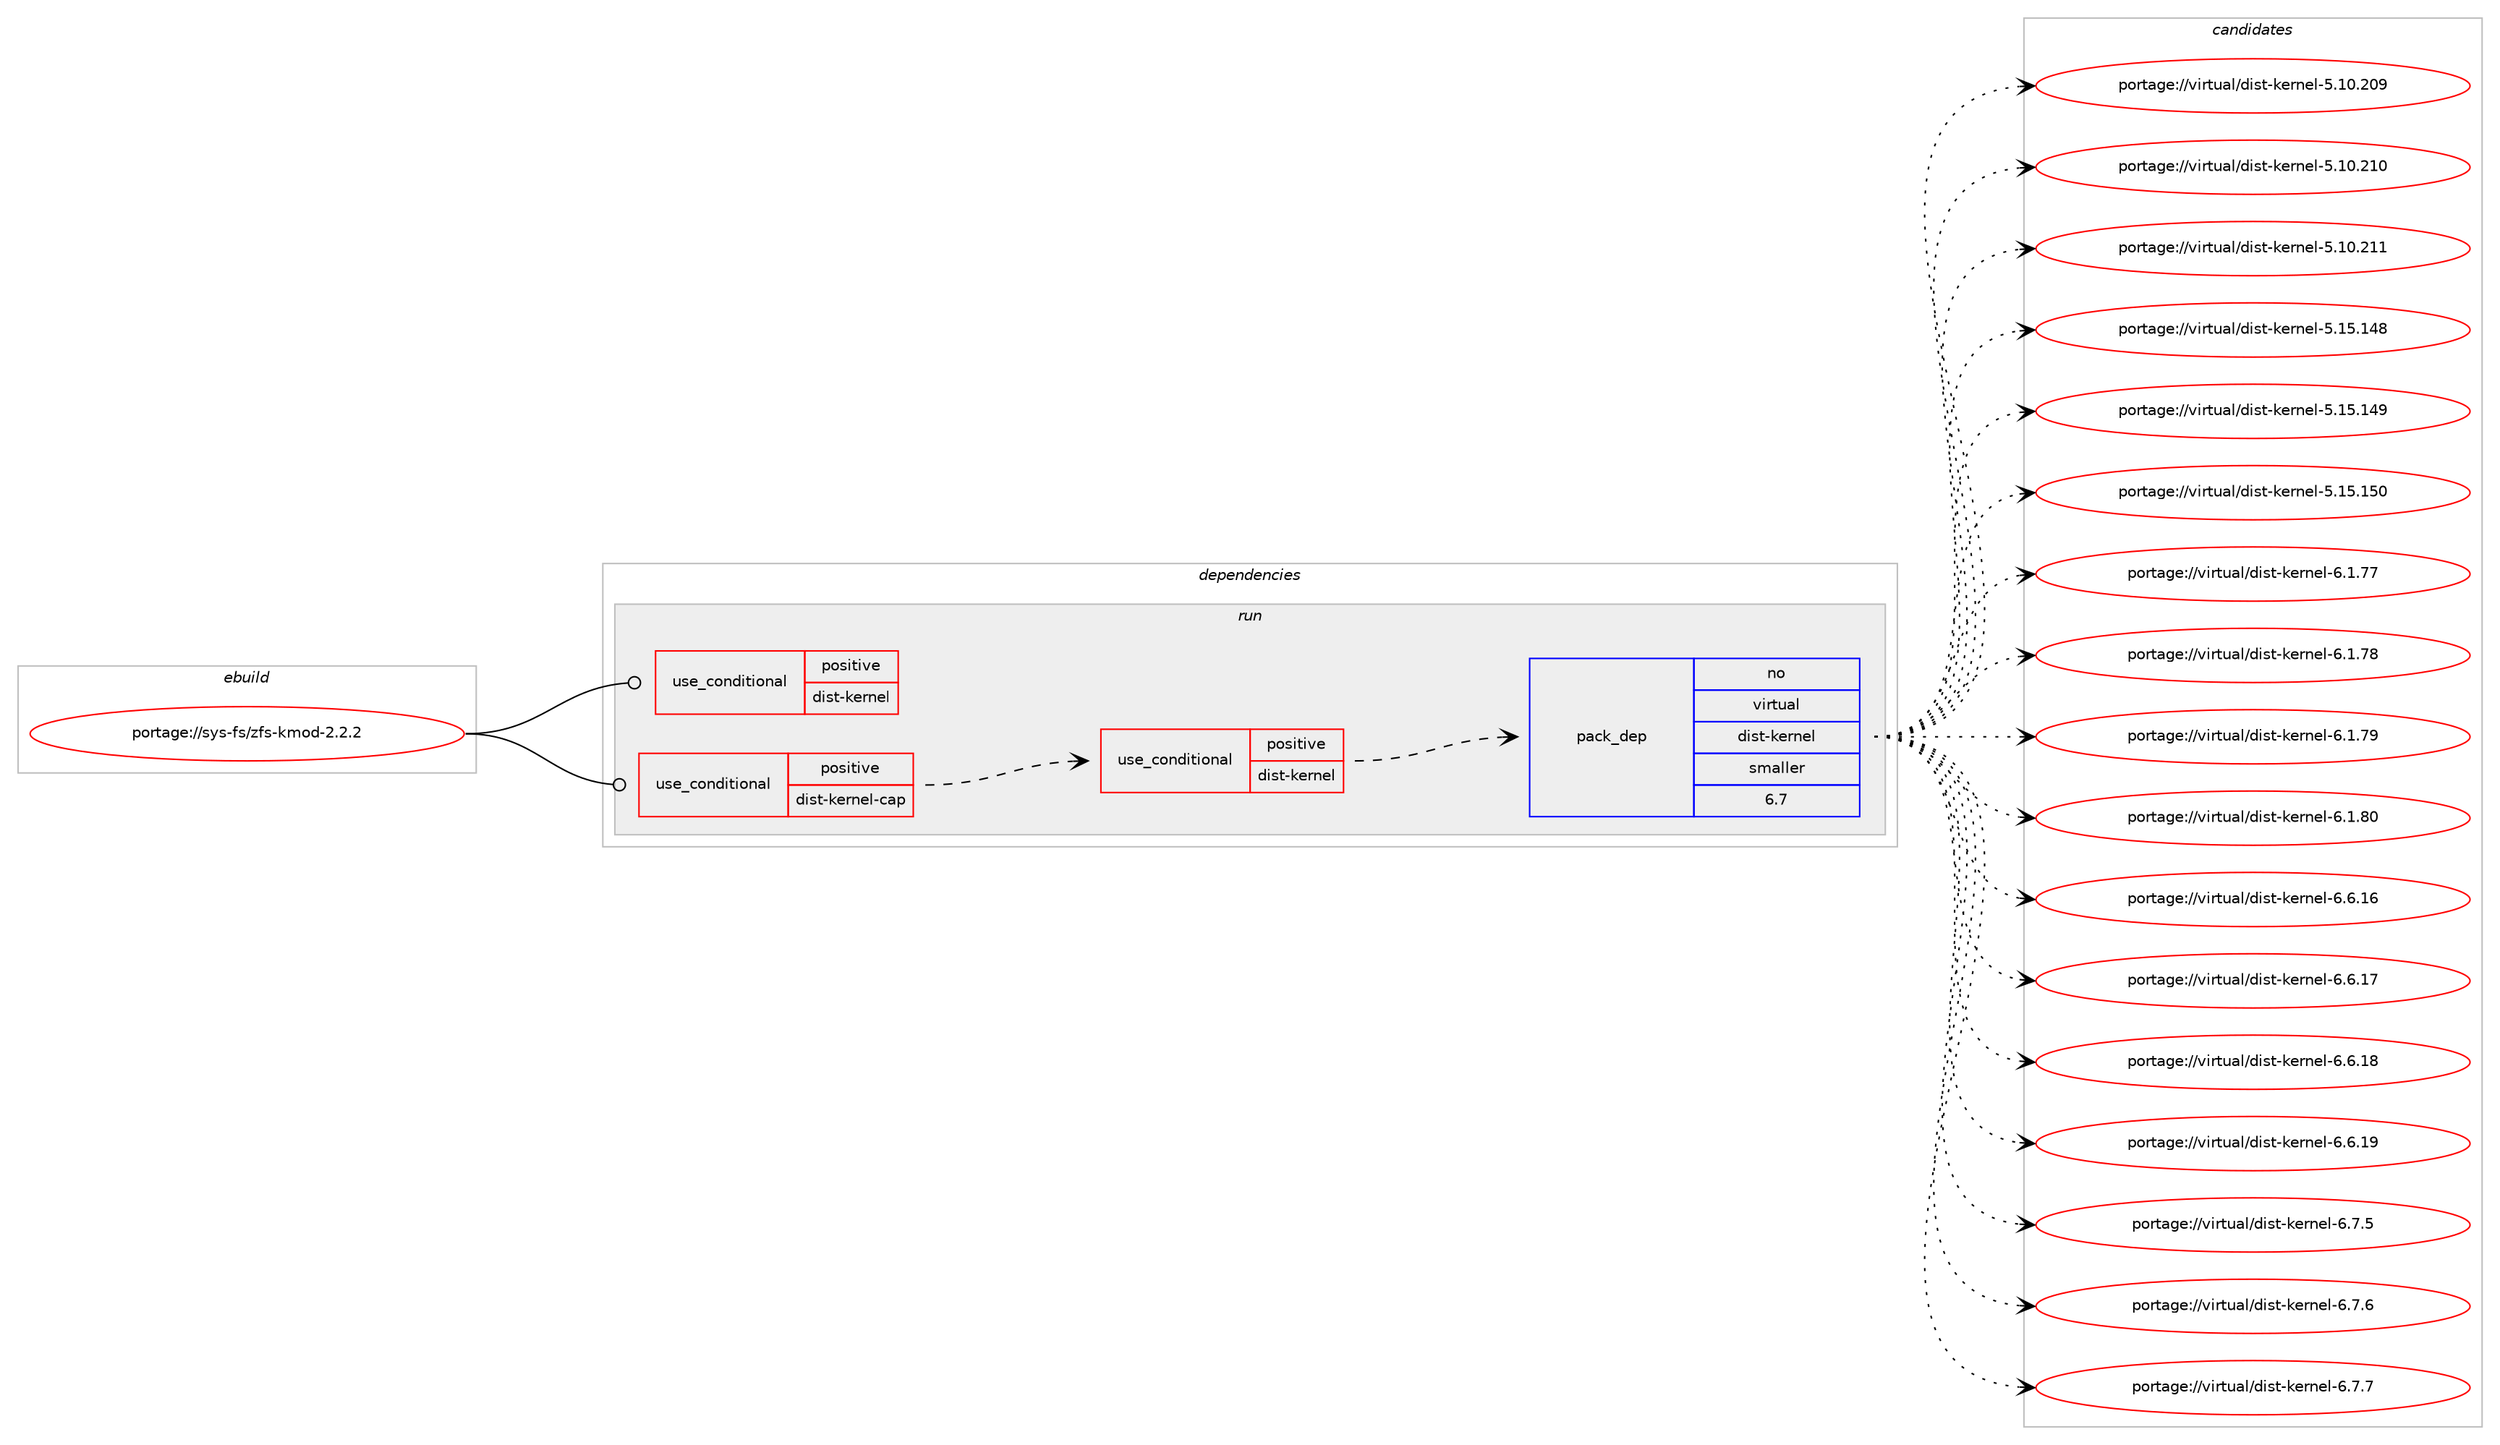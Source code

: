 digraph prolog {

# *************
# Graph options
# *************

newrank=true;
concentrate=true;
compound=true;
graph [rankdir=LR,fontname=Helvetica,fontsize=10,ranksep=1.5];#, ranksep=2.5, nodesep=0.2];
edge  [arrowhead=vee];
node  [fontname=Helvetica,fontsize=10];

# **********
# The ebuild
# **********

subgraph cluster_leftcol {
color=gray;
rank=same;
label=<<i>ebuild</i>>;
id [label="portage://sys-fs/zfs-kmod-2.2.2", color=red, width=4, href="../sys-fs/zfs-kmod-2.2.2.svg"];
}

# ****************
# The dependencies
# ****************

subgraph cluster_midcol {
color=gray;
label=<<i>dependencies</i>>;
subgraph cluster_compile {
fillcolor="#eeeeee";
style=filled;
label=<<i>compile</i>>;
# *** BEGIN UNKNOWN DEPENDENCY TYPE (TODO) ***
# id -> package_dependency(portage://sys-fs/zfs-kmod-2.2.2,install,no,virtual,linux-sources,none,[,,],[],[])
# *** END UNKNOWN DEPENDENCY TYPE (TODO) ***

}
subgraph cluster_compileandrun {
fillcolor="#eeeeee";
style=filled;
label=<<i>compile and run</i>>;
}
subgraph cluster_run {
fillcolor="#eeeeee";
style=filled;
label=<<i>run</i>>;
subgraph cond11166 {
dependency15790 [label=<<TABLE BORDER="0" CELLBORDER="1" CELLSPACING="0" CELLPADDING="4"><TR><TD ROWSPAN="3" CELLPADDING="10">use_conditional</TD></TR><TR><TD>positive</TD></TR><TR><TD>dist-kernel</TD></TR></TABLE>>, shape=none, color=red];
# *** BEGIN UNKNOWN DEPENDENCY TYPE (TODO) ***
# dependency15790 -> package_dependency(portage://sys-fs/zfs-kmod-2.2.2,run,no,virtual,dist-kernel,none,[,,],any_same_slot,[])
# *** END UNKNOWN DEPENDENCY TYPE (TODO) ***

}
id:e -> dependency15790:w [weight=20,style="solid",arrowhead="odot"];
subgraph cond11167 {
dependency15791 [label=<<TABLE BORDER="0" CELLBORDER="1" CELLSPACING="0" CELLPADDING="4"><TR><TD ROWSPAN="3" CELLPADDING="10">use_conditional</TD></TR><TR><TD>positive</TD></TR><TR><TD>dist-kernel-cap</TD></TR></TABLE>>, shape=none, color=red];
subgraph cond11168 {
dependency15792 [label=<<TABLE BORDER="0" CELLBORDER="1" CELLSPACING="0" CELLPADDING="4"><TR><TD ROWSPAN="3" CELLPADDING="10">use_conditional</TD></TR><TR><TD>positive</TD></TR><TR><TD>dist-kernel</TD></TR></TABLE>>, shape=none, color=red];
subgraph pack4481 {
dependency15793 [label=<<TABLE BORDER="0" CELLBORDER="1" CELLSPACING="0" CELLPADDING="4" WIDTH="220"><TR><TD ROWSPAN="6" CELLPADDING="30">pack_dep</TD></TR><TR><TD WIDTH="110">no</TD></TR><TR><TD>virtual</TD></TR><TR><TD>dist-kernel</TD></TR><TR><TD>smaller</TD></TR><TR><TD>6.7</TD></TR></TABLE>>, shape=none, color=blue];
}
dependency15792:e -> dependency15793:w [weight=20,style="dashed",arrowhead="vee"];
}
dependency15791:e -> dependency15792:w [weight=20,style="dashed",arrowhead="vee"];
}
id:e -> dependency15791:w [weight=20,style="solid",arrowhead="odot"];
# *** BEGIN UNKNOWN DEPENDENCY TYPE (TODO) ***
# id -> package_dependency(portage://sys-fs/zfs-kmod-2.2.2,run,no,sys-apps,kmod,none,[,,],[],[use(enable(tools),none)])
# *** END UNKNOWN DEPENDENCY TYPE (TODO) ***

}
}

# **************
# The candidates
# **************

subgraph cluster_choices {
rank=same;
color=gray;
label=<<i>candidates</i>>;

subgraph choice4481 {
color=black;
nodesep=1;
choice118105114116117971084710010511511645107101114110101108455346494846504857 [label="portage://virtual/dist-kernel-5.10.209", color=red, width=4,href="../virtual/dist-kernel-5.10.209.svg"];
choice118105114116117971084710010511511645107101114110101108455346494846504948 [label="portage://virtual/dist-kernel-5.10.210", color=red, width=4,href="../virtual/dist-kernel-5.10.210.svg"];
choice118105114116117971084710010511511645107101114110101108455346494846504949 [label="portage://virtual/dist-kernel-5.10.211", color=red, width=4,href="../virtual/dist-kernel-5.10.211.svg"];
choice118105114116117971084710010511511645107101114110101108455346495346495256 [label="portage://virtual/dist-kernel-5.15.148", color=red, width=4,href="../virtual/dist-kernel-5.15.148.svg"];
choice118105114116117971084710010511511645107101114110101108455346495346495257 [label="portage://virtual/dist-kernel-5.15.149", color=red, width=4,href="../virtual/dist-kernel-5.15.149.svg"];
choice118105114116117971084710010511511645107101114110101108455346495346495348 [label="portage://virtual/dist-kernel-5.15.150", color=red, width=4,href="../virtual/dist-kernel-5.15.150.svg"];
choice11810511411611797108471001051151164510710111411010110845544649465555 [label="portage://virtual/dist-kernel-6.1.77", color=red, width=4,href="../virtual/dist-kernel-6.1.77.svg"];
choice11810511411611797108471001051151164510710111411010110845544649465556 [label="portage://virtual/dist-kernel-6.1.78", color=red, width=4,href="../virtual/dist-kernel-6.1.78.svg"];
choice11810511411611797108471001051151164510710111411010110845544649465557 [label="portage://virtual/dist-kernel-6.1.79", color=red, width=4,href="../virtual/dist-kernel-6.1.79.svg"];
choice11810511411611797108471001051151164510710111411010110845544649465648 [label="portage://virtual/dist-kernel-6.1.80", color=red, width=4,href="../virtual/dist-kernel-6.1.80.svg"];
choice11810511411611797108471001051151164510710111411010110845544654464954 [label="portage://virtual/dist-kernel-6.6.16", color=red, width=4,href="../virtual/dist-kernel-6.6.16.svg"];
choice11810511411611797108471001051151164510710111411010110845544654464955 [label="portage://virtual/dist-kernel-6.6.17", color=red, width=4,href="../virtual/dist-kernel-6.6.17.svg"];
choice11810511411611797108471001051151164510710111411010110845544654464956 [label="portage://virtual/dist-kernel-6.6.18", color=red, width=4,href="../virtual/dist-kernel-6.6.18.svg"];
choice11810511411611797108471001051151164510710111411010110845544654464957 [label="portage://virtual/dist-kernel-6.6.19", color=red, width=4,href="../virtual/dist-kernel-6.6.19.svg"];
choice118105114116117971084710010511511645107101114110101108455446554653 [label="portage://virtual/dist-kernel-6.7.5", color=red, width=4,href="../virtual/dist-kernel-6.7.5.svg"];
choice118105114116117971084710010511511645107101114110101108455446554654 [label="portage://virtual/dist-kernel-6.7.6", color=red, width=4,href="../virtual/dist-kernel-6.7.6.svg"];
choice118105114116117971084710010511511645107101114110101108455446554655 [label="portage://virtual/dist-kernel-6.7.7", color=red, width=4,href="../virtual/dist-kernel-6.7.7.svg"];
dependency15793:e -> choice118105114116117971084710010511511645107101114110101108455346494846504857:w [style=dotted,weight="100"];
dependency15793:e -> choice118105114116117971084710010511511645107101114110101108455346494846504948:w [style=dotted,weight="100"];
dependency15793:e -> choice118105114116117971084710010511511645107101114110101108455346494846504949:w [style=dotted,weight="100"];
dependency15793:e -> choice118105114116117971084710010511511645107101114110101108455346495346495256:w [style=dotted,weight="100"];
dependency15793:e -> choice118105114116117971084710010511511645107101114110101108455346495346495257:w [style=dotted,weight="100"];
dependency15793:e -> choice118105114116117971084710010511511645107101114110101108455346495346495348:w [style=dotted,weight="100"];
dependency15793:e -> choice11810511411611797108471001051151164510710111411010110845544649465555:w [style=dotted,weight="100"];
dependency15793:e -> choice11810511411611797108471001051151164510710111411010110845544649465556:w [style=dotted,weight="100"];
dependency15793:e -> choice11810511411611797108471001051151164510710111411010110845544649465557:w [style=dotted,weight="100"];
dependency15793:e -> choice11810511411611797108471001051151164510710111411010110845544649465648:w [style=dotted,weight="100"];
dependency15793:e -> choice11810511411611797108471001051151164510710111411010110845544654464954:w [style=dotted,weight="100"];
dependency15793:e -> choice11810511411611797108471001051151164510710111411010110845544654464955:w [style=dotted,weight="100"];
dependency15793:e -> choice11810511411611797108471001051151164510710111411010110845544654464956:w [style=dotted,weight="100"];
dependency15793:e -> choice11810511411611797108471001051151164510710111411010110845544654464957:w [style=dotted,weight="100"];
dependency15793:e -> choice118105114116117971084710010511511645107101114110101108455446554653:w [style=dotted,weight="100"];
dependency15793:e -> choice118105114116117971084710010511511645107101114110101108455446554654:w [style=dotted,weight="100"];
dependency15793:e -> choice118105114116117971084710010511511645107101114110101108455446554655:w [style=dotted,weight="100"];
}
}

}
